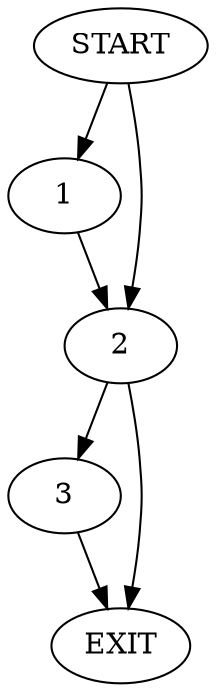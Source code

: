 digraph { 
0 [label="START"];
1;
2;
3;
4[label="EXIT"];
0 -> 1;
0 -> 2;
1 -> 2;
2 -> 3;
2 -> 4;
3 -> 4;
}